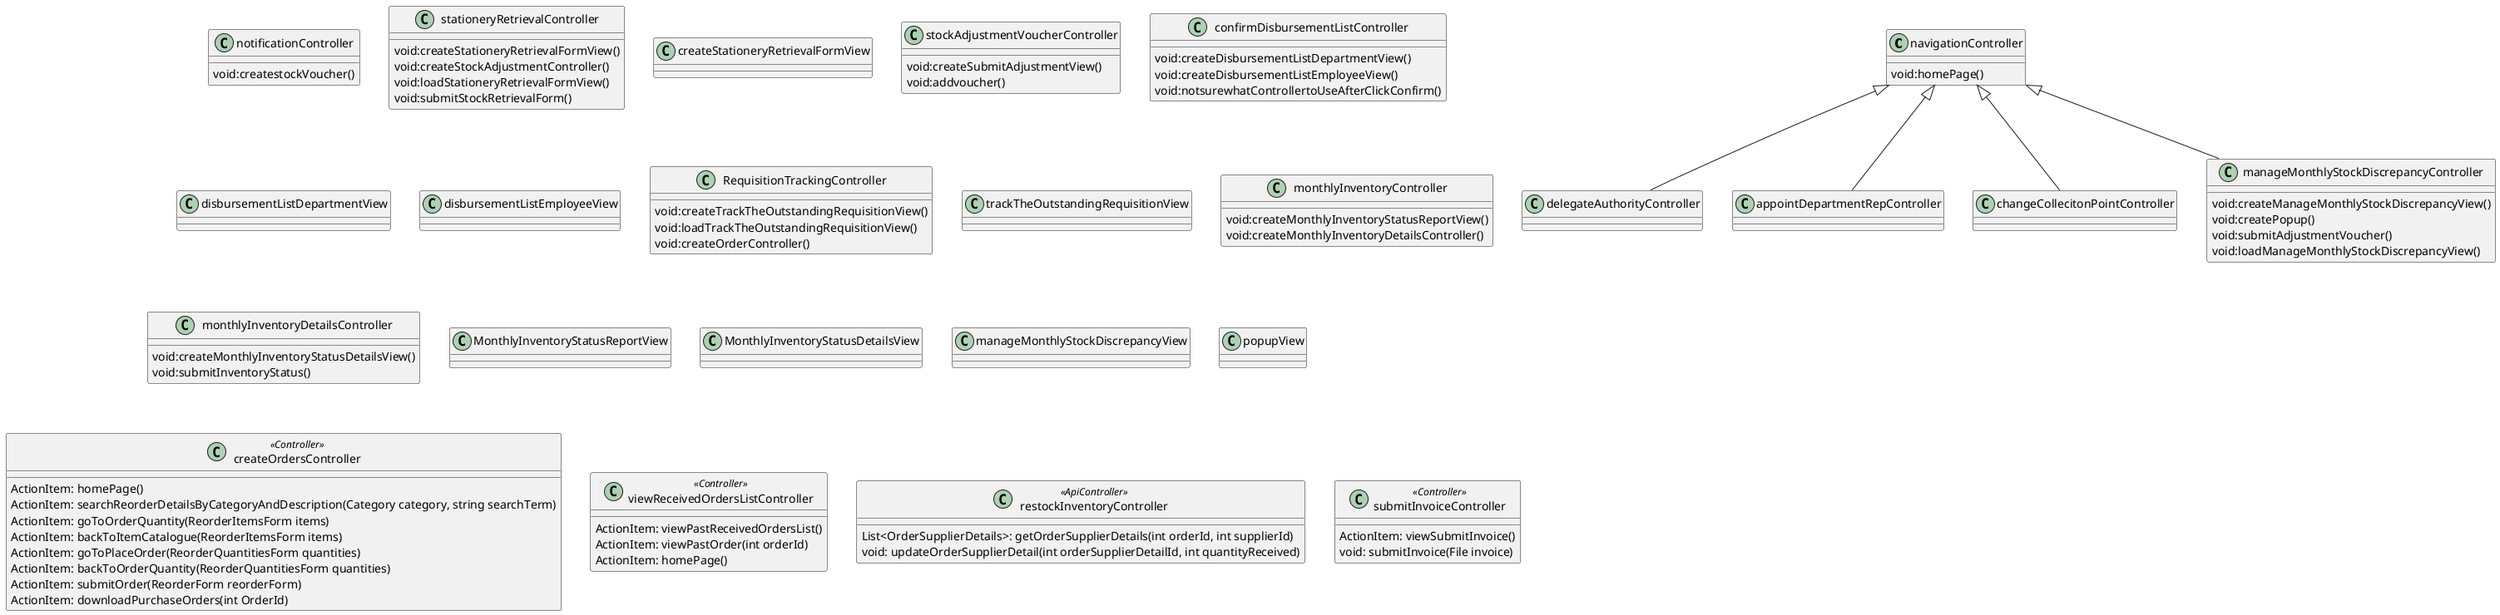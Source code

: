 @startuml
navigationController ^-- delegateAuthorityController
navigationController ^-- appointDepartmentRepController
navigationController ^-- changeCollecitonPointController
navigationController ^-- manageMonthlyStockDiscrepancyController

class notificationController{
    void:createstockVoucher()
}


class navigationController{
    void:homePage()
}

class stationeryRetrievalController{
    void:createStationeryRetrievalFormView()
    void:createStockAdjustmentController()
    void:loadStationeryRetrievalFormView()
    void:submitStockRetrievalForm()
    
    
}
class createStationeryRetrievalFormView{

}
class stockAdjustmentVoucherController{
    void:createSubmitAdjustmentView()
    void:addvoucher()
}


class confirmDisbursementListController{
    void:createDisbursementListDepartmentView()
    void:createDisbursementListEmployeeView()
    void:notsurewhatControllertoUseAfterClickConfirm()
}
class disbursementListDepartmentView{

}
class disbursementListEmployeeView{

}

class RequisitionTrackingController{
    void:createTrackTheOutstandingRequisitionView()
    void:loadTrackTheOutstandingRequisitionView()
    void:createOrderController()
}
class trackTheOutstandingRequisitionView{

}
class monthlyInventoryController{
    void:createMonthlyInventoryStatusReportView()
    void:createMonthlyInventoryDetailsController()
}
class monthlyInventoryDetailsController{
    void:createMonthlyInventoryStatusDetailsView()
    void:submitInventoryStatus()
}
class MonthlyInventoryStatusReportView{

}
class MonthlyInventoryStatusDetailsView{

}

class manageMonthlyStockDiscrepancyController{
    void:createManageMonthlyStockDiscrepancyView()
    void:createPopup()
    void:submitAdjustmentVoucher()
    void:loadManageMonthlyStockDiscrepancyView()


}
class manageMonthlyStockDiscrepancyView{

}
class popupView{

}

' Ordering Package
class createOrdersController <<Controller>> {
    ActionItem: homePage()
    ActionItem: searchReorderDetailsByCategoryAndDescription(Category category, string searchTerm)
    ActionItem: goToOrderQuantity(ReorderItemsForm items)
    ActionItem: backToItemCatalogue(ReorderItemsForm items)
    ActionItem: goToPlaceOrder(ReorderQuantitiesForm quantities)
    ActionItem: backToOrderQuantity(ReorderQuantitiesForm quantities)
    ActionItem: submitOrder(ReorderForm reorderForm)
    ActionItem: downloadPurchaseOrders(int OrderId)
}

class viewReceivedOrdersListController <<Controller>> {
    ' serves as back route from Received Orders Details page
    ActionItem: viewPastReceivedOrdersList()
    ActionItem: viewPastOrder(int orderId)
    ActionItem: homePage()
}

class restockInventoryController <<ApiController>> {
    List<OrderSupplierDetails>: getOrderSupplierDetails(int orderId, int supplierId)
    void: updateOrderSupplierDetail(int orderSupplierDetailId, int quantityReceived)
}

class submitInvoiceController <<Controller>> {
    ActionItem: viewSubmitInvoice()
    void: submitInvoice(File invoice)
}

@enduml
